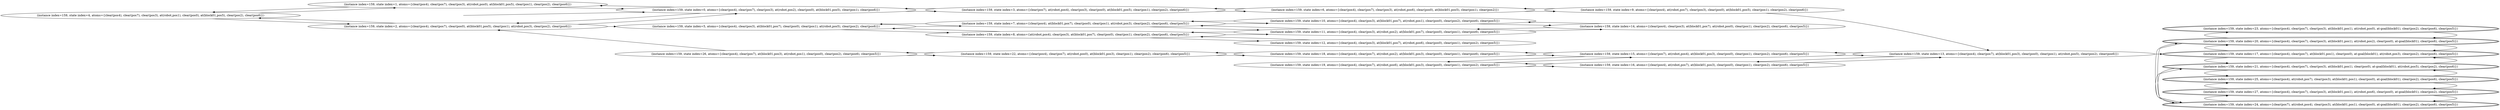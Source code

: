 digraph {
rankdir="LR"
s4[label="(instance index=159, state index=4, atoms={clear(pos4), clear(pos7), clear(pos3), at(robot,pos1), clear(pos0), at(block01,pos5), clear(pos2), clear(pos6)})"]
s2[label="(instance index=159, state index=2, atoms={clear(pos4), clear(pos7), clear(pos0), at(block01,pos5), clear(pos1), at(robot,pos3), clear(pos2), clear(pos6)})"]
s1[label="(instance index=159, state index=1, atoms={clear(pos4), clear(pos7), clear(pos3), at(robot,pos0), at(block01,pos5), clear(pos1), clear(pos2), clear(pos6)})"]
s26[label="(instance index=159, state index=26, atoms={clear(pos4), clear(pos7), at(block01,pos3), at(robot,pos1), clear(pos0), clear(pos2), clear(pos6), clear(pos5)})"]
s0[label="(instance index=159, state index=0, atoms={clear(pos4), clear(pos7), clear(pos3), at(robot,pos2), clear(pos0), at(block01,pos5), clear(pos1), clear(pos6)})"]
s5[label="(instance index=159, state index=5, atoms={clear(pos4), clear(pos3), at(block01,pos7), clear(pos0), clear(pos1), at(robot,pos5), clear(pos2), clear(pos6)})"]
s22[label="(instance index=159, state index=22, atoms={clear(pos4), clear(pos7), at(robot,pos0), at(block01,pos3), clear(pos1), clear(pos2), clear(pos6), clear(pos5)})"]
s3[label="(instance index=159, state index=3, atoms={clear(pos7), at(robot,pos4), clear(pos3), clear(pos0), at(block01,pos5), clear(pos1), clear(pos2), clear(pos6)})"]
s7[label="(instance index=159, state index=7, atoms={clear(pos4), at(block01,pos7), clear(pos0), clear(pos1), at(robot,pos3), clear(pos2), clear(pos6), clear(pos5)})"]
s8[label="(instance index=159, state index=8, atoms={at(robot,pos4), clear(pos3), at(block01,pos7), clear(pos0), clear(pos1), clear(pos2), clear(pos6), clear(pos5)})"]
s19[label="(instance index=159, state index=19, atoms={clear(pos4), clear(pos7), at(robot,pos6), at(block01,pos3), clear(pos0), clear(pos1), clear(pos2), clear(pos5)})"]
s6[label="(instance index=159, state index=6, atoms={clear(pos4), clear(pos7), clear(pos3), at(robot,pos6), clear(pos0), at(block01,pos5), clear(pos1), clear(pos2)})"]
s18[label="(instance index=159, state index=18, atoms={clear(pos4), clear(pos7), at(robot,pos2), at(block01,pos3), clear(pos0), clear(pos1), clear(pos6), clear(pos5)})"]
s11[label="(instance index=159, state index=11, atoms={clear(pos4), clear(pos3), at(robot,pos2), at(block01,pos7), clear(pos0), clear(pos1), clear(pos6), clear(pos5)})"]
s10[label="(instance index=159, state index=10, atoms={clear(pos4), clear(pos3), at(block01,pos7), at(robot,pos1), clear(pos0), clear(pos2), clear(pos6), clear(pos5)})"]
s12[label="(instance index=159, state index=12, atoms={clear(pos4), clear(pos3), at(block01,pos7), at(robot,pos6), clear(pos0), clear(pos1), clear(pos2), clear(pos5)})"]
s9[label="(instance index=159, state index=9, atoms={clear(pos4), at(robot,pos7), clear(pos3), clear(pos0), at(block01,pos5), clear(pos1), clear(pos2), clear(pos6)})"]
s15[label="(instance index=159, state index=15, atoms={clear(pos7), at(robot,pos4), at(block01,pos3), clear(pos0), clear(pos1), clear(pos2), clear(pos6), clear(pos5)})"]
s16[label="(instance index=159, state index=16, atoms={clear(pos4), at(robot,pos7), at(block01,pos3), clear(pos0), clear(pos1), clear(pos2), clear(pos6), clear(pos5)})"]
s14[label="(instance index=159, state index=14, atoms={clear(pos4), clear(pos3), at(block01,pos7), at(robot,pos0), clear(pos1), clear(pos2), clear(pos6), clear(pos5)})"]
s13[label="(instance index=159, state index=13, atoms={clear(pos4), clear(pos7), at(block01,pos3), clear(pos0), clear(pos1), at(robot,pos5), clear(pos2), clear(pos6)})"]
s25[peripheries=2,label="(instance index=159, state index=25, atoms={clear(pos4), at(robot,pos7), clear(pos3), at(block01,pos1), clear(pos0), at-goal(block01), clear(pos2), clear(pos6), clear(pos5)})"]
s23[peripheries=2,label="(instance index=159, state index=23, atoms={clear(pos4), clear(pos7), clear(pos3), at(block01,pos1), at(robot,pos0), at-goal(block01), clear(pos2), clear(pos6), clear(pos5)})"]
s21[peripheries=2,label="(instance index=159, state index=21, atoms={clear(pos4), clear(pos7), clear(pos3), at(block01,pos1), clear(pos0), at-goal(block01), at(robot,pos5), clear(pos2), clear(pos6)})"]
s27[peripheries=2,label="(instance index=159, state index=27, atoms={clear(pos4), clear(pos7), clear(pos3), at(block01,pos1), at(robot,pos6), clear(pos0), at-goal(block01), clear(pos2), clear(pos5)})"]
s20[peripheries=2,label="(instance index=159, state index=20, atoms={clear(pos4), clear(pos7), clear(pos3), at(block01,pos1), at(robot,pos2), clear(pos0), at-goal(block01), clear(pos6), clear(pos5)})"]
s24[peripheries=2,label="(instance index=159, state index=24, atoms={clear(pos7), at(robot,pos4), clear(pos3), at(block01,pos1), clear(pos0), at-goal(block01), clear(pos2), clear(pos6), clear(pos5)})"]
s17[peripheries=2,label="(instance index=159, state index=17, atoms={clear(pos4), clear(pos7), at(block01,pos1), clear(pos0), at-goal(block01), at(robot,pos3), clear(pos2), clear(pos6), clear(pos5)})"]
Dangling [ label = "", style = invis ]
{ rank = same; Dangling }
Dangling -> s0
{ rank = same; s0}
{ rank = same; s2,s1}
{ rank = same; s26,s0,s5}
{ rank = same; s22,s3,s7,s8}
{ rank = same; s19,s6,s18,s11,s10,s12}
{ rank = same; s9,s15,s16,s14}
{ rank = same; s13}
{ rank = same; s25,s23,s21,s27,s20,s24,s17}
{
s4->s2
s4->s1
}
{
s2->s5
s2->s4
s2->s0
s1->s4
s1->s0
}
{
s26->s22
s26->s2
s0->s3
s0->s2
s0->s1
s5->s7
s5->s8
}
{
s22->s18
s22->s26
s3->s6
s3->s0
s7->s5
s7->s11
s7->s10
s8->s12
s8->s5
s8->s11
}
{
s19->s15
s19->s16
s6->s3
s6->s9
s18->s15
s18->s22
s11->s7
s11->s14
s11->s8
s10->s7
s10->s14
s12->s8
}
{
s9->s6
s9->s13
s15->s13
s15->s19
s15->s18
s16->s13
s16->s19
s14->s11
s14->s10
}
{
s13->s15
s13->s17
s13->s16
}
{
s25->s21
s25->s27
s23->s20
s21->s25
s21->s17
s21->s24
s27->s25
s27->s24
s20->s23
s20->s17
s20->s24
s24->s20
s24->s21
s24->s27
s17->s21
s17->s20
}
}
